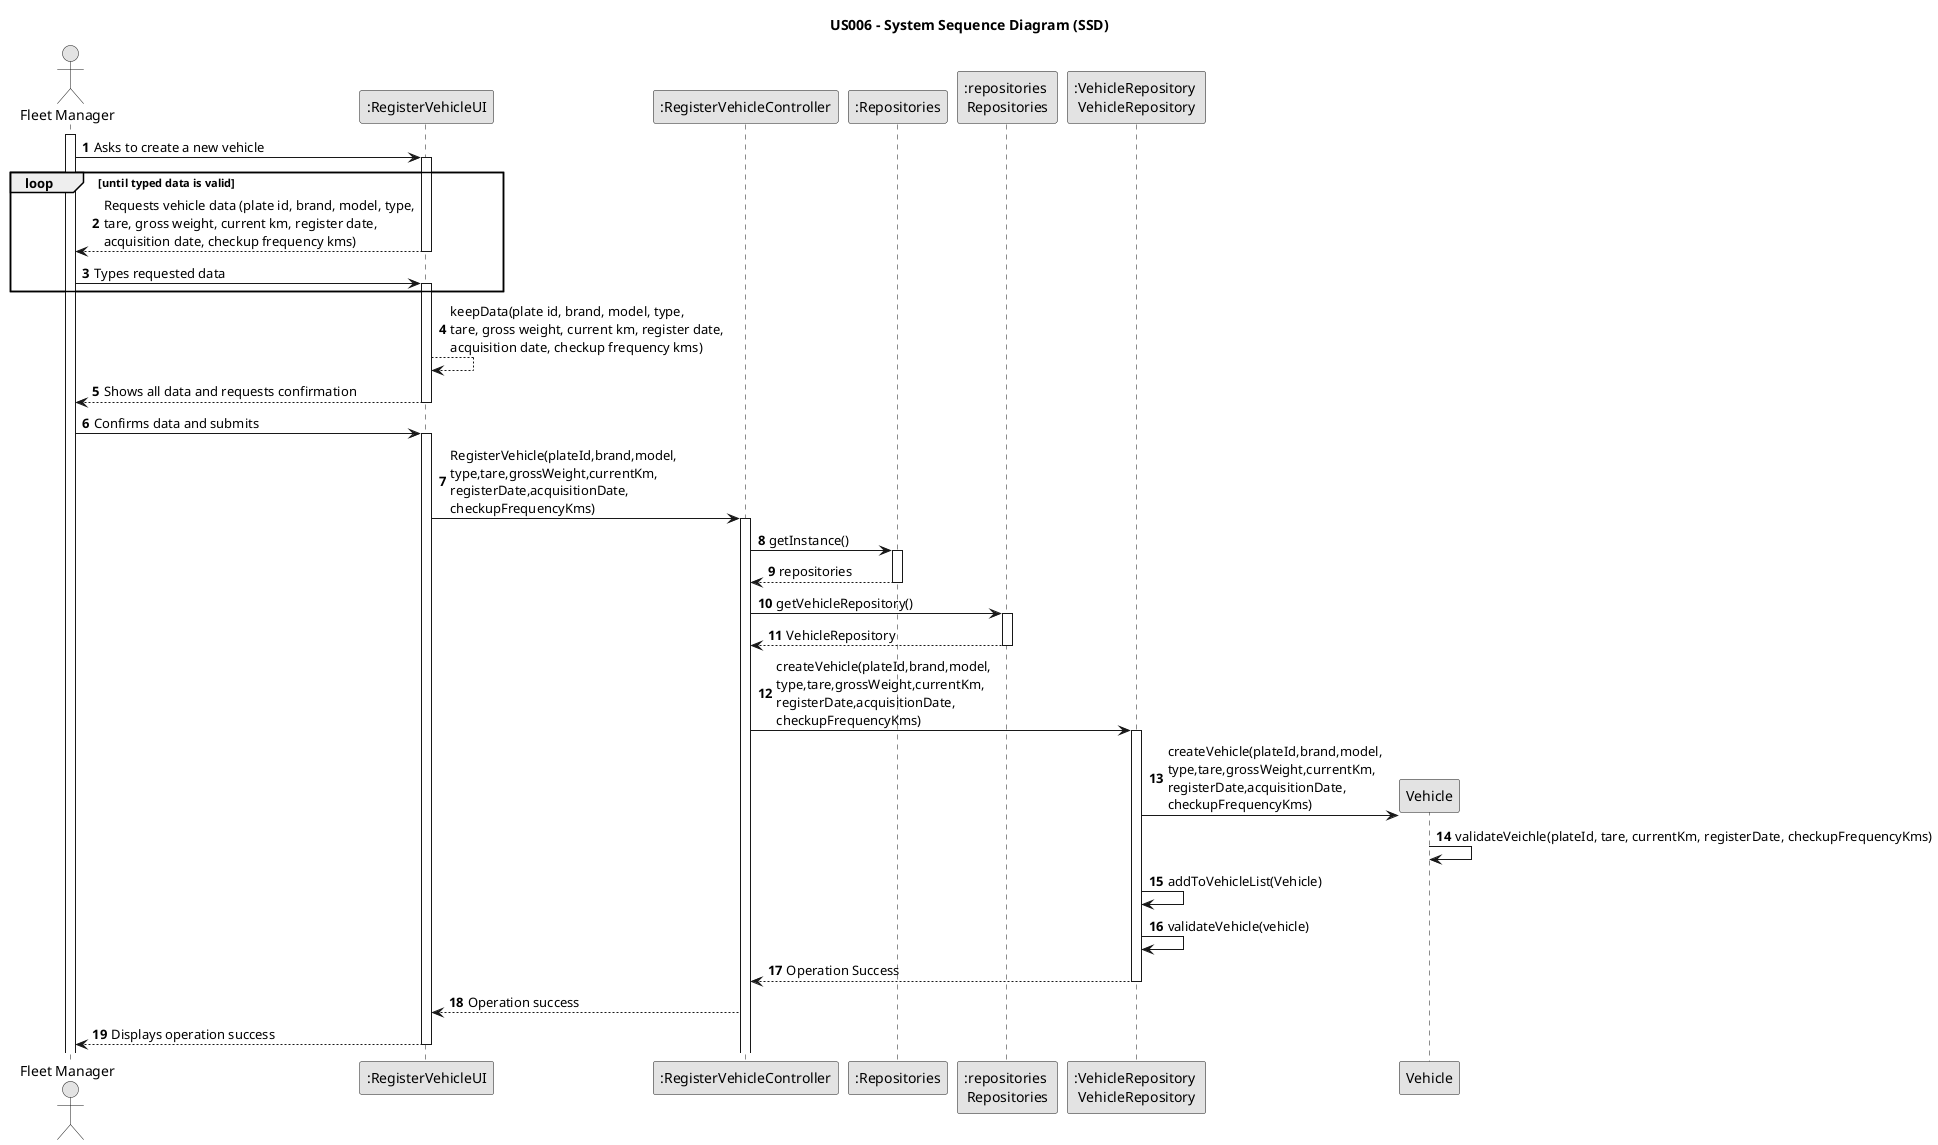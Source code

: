 @startuml
skinparam monochrome true
skinparam packageStyle rectangle
skinparam shadowing false

title US006 - System Sequence Diagram (SSD)

autonumber

actor "Fleet Manager" as Employee
participant ":RegisterVehicleUI" as System
participant ":RegisterVehicleController" as CTRL
participant ":Repositories" as REP
participant ":repositories \nRepositories" as REPS
participant ":VehicleRepository \nVehicleRepository" as VR

activate Employee

    Employee -> System : Asks to create a new vehicle
    activate System
    loop until typed data is valid
    System  --> Employee : Requests vehicle data (plate id, brand, model, type,\ntare, gross weight, current km, register date,\nacquisition date, checkup frequency kms)
    deactivate System

    Employee -> System : Types requested data
    activate System
    end loop

        System --> System : keepData(plate id, brand, model, type,\ntare, gross weight, current km, register date,\nacquisition date, checkup frequency kms)
        System --> Employee : Shows all data and requests confirmation
    deactivate System

    Employee -> System : Confirms data and submits
    activate System
        System->CTRL :RegisterVehicle(plateId,brand,model,\ntype,tare,grossWeight,currentKm,\nregisterDate,acquisitionDate,\ncheckupFrequencyKms)
        activate CTRL

            CTRL->REP: getInstance()

            activate REP

            REP-->CTRL: repositories

            deactivate REP

            CTRL->REPS: getVehicleRepository()

            activate REPS

            REPS-->CTRL: VehicleRepository

            deactivate REPS

            CTRL->VR: createVehicle(plateId,brand,model,\ntype,tare,grossWeight,currentKm,\nregisterDate,acquisitionDate,\ncheckupFrequencyKms)

            activate VR

            VR->Vehicle**: createVehicle(plateId,brand,model,\ntype,tare,grossWeight,currentKm,\nregisterDate,acquisitionDate,\ncheckupFrequencyKms)

            Vehicle->Vehicle: validateVeichle(plateId, tare, currentKm, registerDate, checkupFrequencyKms)


            VR->VR: addToVehicleList(Vehicle)

            VR->VR: validateVehicle(vehicle)


            VR-->CTRL: Operation Success

            deactivate VR

            CTRL-->System: Operation success



        System --> Employee : Displays operation success
    deactivate System




@enduml